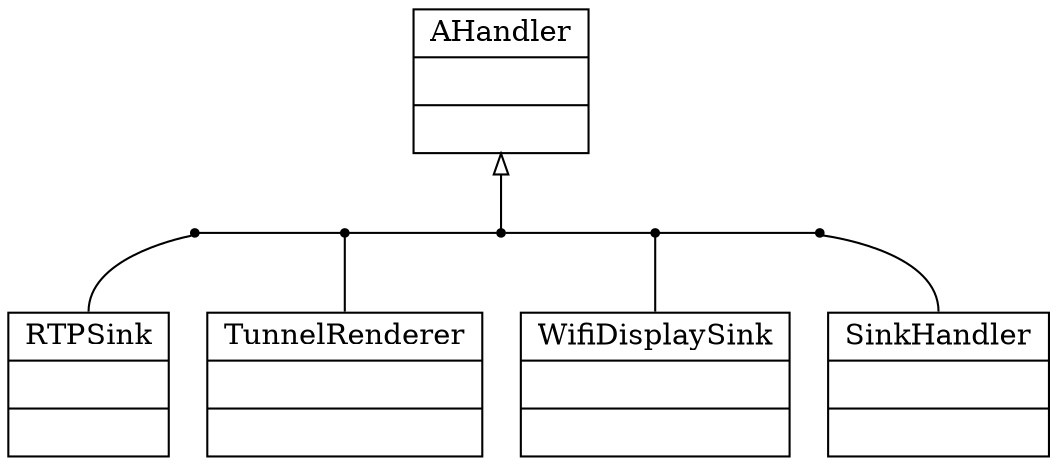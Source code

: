 digraph G {
	randdir=BT
    node[shape=record]
    AHandler[label="{AHandler||<f2>}"]   	
	{
       edge[dir=none]
		Node[shape=point,radius=8,label=""] AHandler1 -> AHandler2 -> AHandler3->AHandler4->AHandler5
		{rank=same; AHandler1 AHandler2 AHandler3 AHandler4 AHandler5}
	}
    RTPSink[ label="{RTPSink||}"]
	TunnelRenderer[ label="{TunnelRenderer||}"]
	WifiDisplaySink[ label="{WifiDisplaySink||}"]	
	SinkHandler[ label="{SinkHandler||}"]	

	//AHandler -> {RTPSink TunnelRenderer WifiDisplaySink}
	AHandler -> AHandler3[dir=both, arrowhead=none, arrowtail=onormal]
    edge[dir=none]
	AHandler1 -> RTPSink:n
	AHandler2 -> TunnelRenderer:n
	AHandler4 -> WifiDisplaySink:n
	AHandler5 -> SinkHandler:n
}
